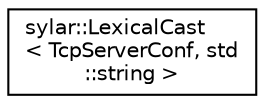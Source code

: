 digraph "类继承关系图"
{
 // LATEX_PDF_SIZE
  edge [fontname="Helvetica",fontsize="10",labelfontname="Helvetica",labelfontsize="10"];
  node [fontname="Helvetica",fontsize="10",shape=record];
  rankdir="LR";
  Node0 [label="sylar::LexicalCast\l\< TcpServerConf, std\l::string \>",height=0.2,width=0.4,color="black", fillcolor="white", style="filled",URL="$classsylar_1_1LexicalCast_3_01TcpServerConf_00_01std_1_1string_01_4.html",tooltip=" "];
}
